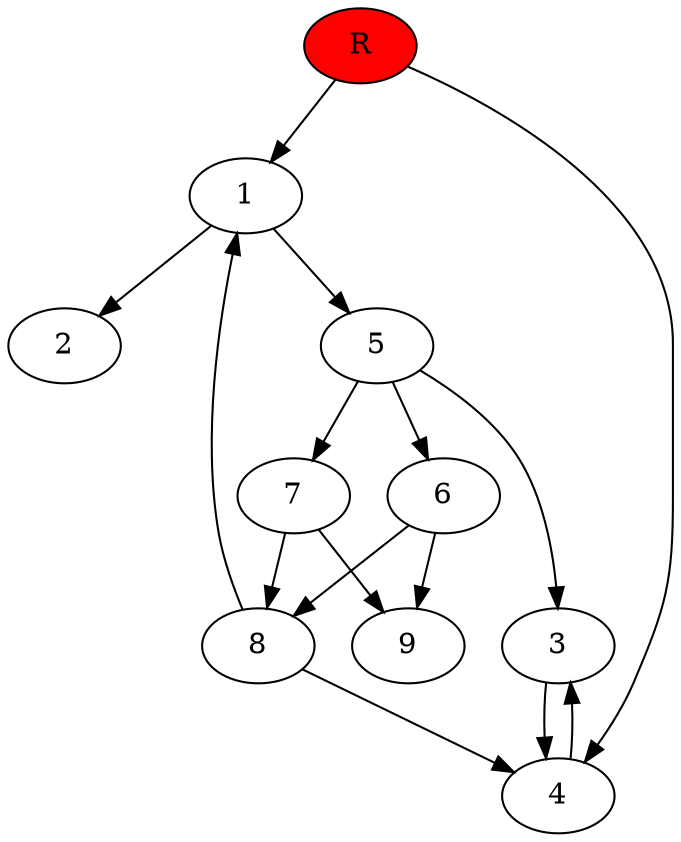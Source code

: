 digraph prb34257 {
	1
	2
	3
	4
	5
	6
	7
	8
	R [fillcolor="#ff0000" style=filled]
	1 -> 2
	1 -> 5
	3 -> 4
	4 -> 3
	5 -> 3
	5 -> 6
	5 -> 7
	6 -> 8
	6 -> 9
	7 -> 8
	7 -> 9
	8 -> 1
	8 -> 4
	R -> 1
	R -> 4
}
